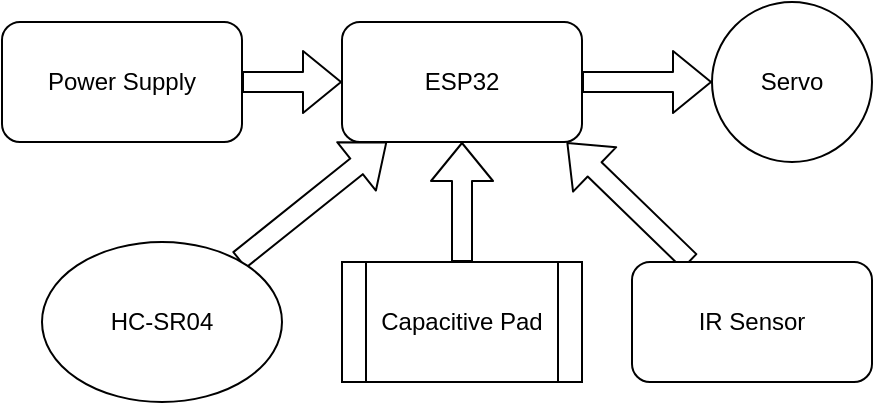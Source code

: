 <mxfile>
    <diagram id="J4oVlwKDm63a8Ce80B0O" name="Page-1">
        <mxGraphModel dx="754" dy="565" grid="1" gridSize="10" guides="1" tooltips="1" connect="1" arrows="1" fold="1" page="1" pageScale="1" pageWidth="850" pageHeight="1100" math="0" shadow="0">
            <root>
                <mxCell id="0"/>
                <mxCell id="1" parent="0"/>
                <mxCell id="19" value="" style="edgeStyle=none;html=1;shape=flexArrow;fillColor=default;" edge="1" parent="1" source="15" target="18">
                    <mxGeometry relative="1" as="geometry"/>
                </mxCell>
                <mxCell id="15" value="Power Supply" style="rounded=1;whiteSpace=wrap;html=1;" vertex="1" parent="1">
                    <mxGeometry x="70" y="60" width="120" height="60" as="geometry"/>
                </mxCell>
                <mxCell id="23" value="" style="edgeStyle=none;shape=flexArrow;html=1;fillColor=default;" edge="1" parent="1" source="18" target="22">
                    <mxGeometry relative="1" as="geometry"/>
                </mxCell>
                <mxCell id="18" value="ESP32" style="rounded=1;whiteSpace=wrap;html=1;" vertex="1" parent="1">
                    <mxGeometry x="240" y="60" width="120" height="60" as="geometry"/>
                </mxCell>
                <mxCell id="21" value="" style="edgeStyle=none;shape=flexArrow;html=1;fillColor=default;" edge="1" parent="1" source="20" target="18">
                    <mxGeometry relative="1" as="geometry"/>
                </mxCell>
                <mxCell id="20" value="HC-SR04" style="ellipse;whiteSpace=wrap;html=1;" vertex="1" parent="1">
                    <mxGeometry x="90" y="170" width="120" height="80" as="geometry"/>
                </mxCell>
                <mxCell id="22" value="Servo" style="ellipse;whiteSpace=wrap;html=1;aspect=fixed;" vertex="1" parent="1">
                    <mxGeometry x="425" y="50" width="80" height="80" as="geometry"/>
                </mxCell>
                <mxCell id="25" value="" style="edgeStyle=none;shape=flexArrow;html=1;fillColor=default;" edge="1" parent="1" source="24" target="18">
                    <mxGeometry relative="1" as="geometry"/>
                </mxCell>
                <mxCell id="24" value="Capacitive Pad" style="shape=process;whiteSpace=wrap;html=1;backgroundOutline=1;" vertex="1" parent="1">
                    <mxGeometry x="240" y="180" width="120" height="60" as="geometry"/>
                </mxCell>
                <mxCell id="27" style="edgeStyle=none;shape=flexArrow;html=1;entryX=0.936;entryY=1.002;entryDx=0;entryDy=0;entryPerimeter=0;fillColor=default;" edge="1" parent="1" source="26" target="18">
                    <mxGeometry relative="1" as="geometry"/>
                </mxCell>
                <mxCell id="26" value="IR Sensor" style="rounded=1;whiteSpace=wrap;html=1;" vertex="1" parent="1">
                    <mxGeometry x="385" y="180" width="120" height="60" as="geometry"/>
                </mxCell>
            </root>
        </mxGraphModel>
    </diagram>
</mxfile>